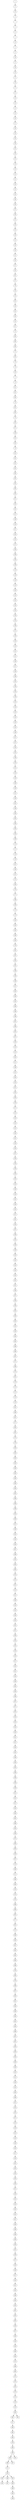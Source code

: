 digraph Gilbert_500_DFSRT {
1;0;13;4;7;5;11;2;14;3;9;19;8;16;15;6;10;17;21;25;20;12;23;26;27;28;24;34;29;42;30;32;18;33;35;31;39;22;43;46;38;37;36;41;40;55;49;52;59;56;51;50;57;45;61;47;79;44;53;65;48;64;69;54;67;72;60;66;68;71;63;76;70;58;77;74;81;82;89;73;62;80;75;83;87;100;85;86;78;101;95;92;84;98;93;94;88;96;91;99;90;107;109;120;97;102;112;117;104;106;105;108;113;118;119;110;103;115;122;124;125;116;114;136;111;130;135;123;131;121;139;127;126;138;132;129;134;128;142;144;155;143;150;153;146;157;137;145;152;148;133;141;154;140;166;156;151;158;161;149;163;162;160;165;164;168;174;171;178;176;167;159;147;172;183;170;177;186;180;175;173;194;184;185;169;193;179;181;187;182;191;188;190;198;197;200;206;192;208;196;199;201;209;202;207;195;210;213;205;211;189;212;204;214;221;225;203;219;217;215;220;224;222;240;231;218;234;237;228;216;226;230;235;233;238;229;232;236;223;227;241;244;247;248;242;249;239;250;245;254;243;253;252;251;246;257;259;256;262;260;263;255;258;264;265;268;266;267;271;269;274;261;278;273;272;270;276;281;286;287;277;282;291;275;279;283;295;300;293;289;285;290;280;294;302;288;309;296;304;306;297;299;292;318;284;307;298;315;303;305;314;312;301;313;321;308;316;310;326;323;322;311;328;324;325;319;320;327;333;331;334;339;355;329;336;337;317;332;343;335;345;340;341;347;330;342;349;344;353;348;346;356;338;351;352;357;350;364;362;366;354;358;372;365;363;359;367;376;368;371;369;360;370;374;373;396;380;381;377;361;375;398;383;387;392;382;390;388;378;385;379;386;397;393;391;384;389;395;402;405;399;407;401;403;400;394;406;408;423;412;426;410;404;409;411;414;415;427;413;416;422;418;428;433;417;419;431;425;424;420;430;421;429;432;434;435;442;447;458;438;448;450;443;441;439;437;440;446;457;444;451;453;436;445;454;461;455;462;456;467;466;449;459;468;464;473;469;465;472;475;452;470;474;476;479;460;463;477;480;482;484;478;494;490;489;488;471;493;485;492;486;487;495;498;496;483;499;497;491;481;1 -> 0;
0 -> 13;
13 -> 4;
4 -> 7;
7 -> 5;
5 -> 11;
11 -> 2;
2 -> 14;
14 -> 3;
3 -> 9;
9 -> 19;
19 -> 8;
8 -> 16;
16 -> 15;
15 -> 6;
6 -> 10;
10 -> 17;
17 -> 21;
21 -> 25;
25 -> 20;
20 -> 12;
12 -> 23;
23 -> 26;
26 -> 27;
27 -> 28;
28 -> 24;
24 -> 34;
34 -> 29;
29 -> 42;
42 -> 30;
30 -> 32;
32 -> 18;
18 -> 33;
33 -> 35;
35 -> 31;
31 -> 39;
39 -> 22;
22 -> 43;
43 -> 46;
46 -> 38;
38 -> 37;
37 -> 36;
36 -> 41;
41 -> 40;
40 -> 55;
55 -> 49;
49 -> 52;
52 -> 59;
59 -> 56;
56 -> 51;
51 -> 50;
50 -> 57;
57 -> 45;
45 -> 61;
61 -> 47;
47 -> 79;
79 -> 44;
44 -> 53;
53 -> 65;
65 -> 48;
48 -> 64;
64 -> 69;
69 -> 54;
54 -> 67;
67 -> 72;
72 -> 60;
60 -> 66;
66 -> 68;
68 -> 71;
71 -> 63;
63 -> 76;
76 -> 70;
70 -> 58;
58 -> 77;
77 -> 74;
74 -> 81;
81 -> 82;
82 -> 89;
89 -> 73;
73 -> 62;
62 -> 80;
80 -> 75;
75 -> 83;
83 -> 87;
87 -> 100;
100 -> 85;
85 -> 86;
86 -> 78;
78 -> 101;
101 -> 95;
95 -> 92;
92 -> 84;
84 -> 98;
98 -> 93;
93 -> 94;
94 -> 88;
88 -> 96;
96 -> 91;
91 -> 99;
99 -> 90;
90 -> 107;
107 -> 109;
109 -> 120;
120 -> 97;
97 -> 102;
102 -> 112;
112 -> 117;
117 -> 104;
104 -> 106;
106 -> 105;
105 -> 108;
108 -> 113;
113 -> 118;
118 -> 119;
119 -> 110;
110 -> 103;
103 -> 115;
115 -> 122;
122 -> 124;
124 -> 125;
125 -> 116;
116 -> 114;
114 -> 136;
136 -> 111;
111 -> 130;
130 -> 135;
135 -> 123;
123 -> 131;
131 -> 121;
121 -> 139;
139 -> 127;
127 -> 126;
126 -> 138;
138 -> 132;
132 -> 129;
129 -> 134;
134 -> 128;
128 -> 142;
142 -> 144;
144 -> 155;
155 -> 143;
143 -> 150;
150 -> 153;
153 -> 146;
146 -> 157;
157 -> 137;
137 -> 145;
145 -> 152;
152 -> 148;
148 -> 133;
133 -> 141;
141 -> 154;
154 -> 140;
140 -> 166;
166 -> 156;
156 -> 151;
151 -> 158;
158 -> 161;
161 -> 149;
149 -> 163;
163 -> 162;
162 -> 160;
160 -> 165;
165 -> 164;
164 -> 168;
168 -> 174;
174 -> 171;
171 -> 178;
178 -> 176;
176 -> 167;
167 -> 159;
159 -> 147;
147 -> 172;
172 -> 183;
183 -> 170;
170 -> 177;
177 -> 186;
186 -> 180;
180 -> 175;
175 -> 173;
173 -> 194;
194 -> 184;
184 -> 185;
185 -> 169;
169 -> 193;
193 -> 179;
179 -> 181;
181 -> 187;
187 -> 182;
182 -> 191;
191 -> 188;
188 -> 190;
190 -> 198;
198 -> 197;
197 -> 200;
200 -> 206;
206 -> 192;
192 -> 208;
208 -> 196;
196 -> 199;
199 -> 201;
201 -> 209;
209 -> 202;
202 -> 207;
207 -> 195;
195 -> 210;
210 -> 213;
213 -> 205;
205 -> 211;
211 -> 189;
189 -> 212;
212 -> 204;
204 -> 214;
214 -> 221;
221 -> 225;
225 -> 203;
203 -> 219;
219 -> 217;
217 -> 215;
215 -> 220;
220 -> 224;
224 -> 222;
222 -> 240;
240 -> 231;
231 -> 218;
218 -> 234;
234 -> 237;
237 -> 228;
228 -> 216;
216 -> 226;
226 -> 230;
230 -> 235;
235 -> 233;
233 -> 238;
238 -> 229;
229 -> 232;
232 -> 236;
236 -> 223;
223 -> 227;
227 -> 241;
241 -> 244;
244 -> 247;
247 -> 248;
248 -> 242;
242 -> 249;
249 -> 239;
239 -> 250;
250 -> 245;
245 -> 254;
254 -> 243;
243 -> 253;
253 -> 252;
252 -> 251;
251 -> 246;
246 -> 257;
257 -> 259;
259 -> 256;
256 -> 262;
262 -> 260;
260 -> 263;
263 -> 255;
255 -> 258;
258 -> 264;
264 -> 265;
265 -> 268;
268 -> 266;
266 -> 267;
267 -> 271;
271 -> 269;
269 -> 274;
274 -> 261;
261 -> 278;
278 -> 273;
273 -> 272;
272 -> 270;
270 -> 276;
276 -> 281;
281 -> 286;
286 -> 287;
287 -> 277;
277 -> 282;
282 -> 291;
291 -> 275;
275 -> 279;
279 -> 283;
283 -> 295;
295 -> 300;
300 -> 293;
293 -> 289;
289 -> 285;
285 -> 290;
290 -> 280;
280 -> 294;
294 -> 302;
302 -> 288;
288 -> 309;
309 -> 296;
296 -> 304;
304 -> 306;
306 -> 297;
297 -> 299;
299 -> 292;
292 -> 318;
318 -> 284;
284 -> 307;
307 -> 298;
298 -> 315;
315 -> 303;
303 -> 305;
305 -> 314;
314 -> 312;
312 -> 301;
301 -> 313;
313 -> 321;
321 -> 308;
308 -> 316;
316 -> 310;
310 -> 326;
326 -> 323;
323 -> 322;
322 -> 311;
311 -> 328;
328 -> 324;
324 -> 325;
325 -> 319;
319 -> 320;
320 -> 327;
327 -> 333;
333 -> 331;
331 -> 334;
334 -> 339;
339 -> 355;
355 -> 329;
329 -> 336;
336 -> 337;
337 -> 317;
317 -> 332;
332 -> 343;
343 -> 335;
335 -> 345;
345 -> 340;
340 -> 341;
341 -> 347;
347 -> 330;
330 -> 342;
342 -> 349;
349 -> 344;
344 -> 353;
353 -> 348;
348 -> 346;
346 -> 356;
356 -> 338;
338 -> 351;
351 -> 352;
352 -> 357;
357 -> 350;
350 -> 364;
364 -> 362;
362 -> 366;
366 -> 354;
354 -> 358;
358 -> 372;
372 -> 365;
365 -> 363;
363 -> 359;
359 -> 367;
367 -> 376;
376 -> 368;
368 -> 371;
371 -> 369;
369 -> 360;
360 -> 370;
370 -> 374;
374 -> 373;
373 -> 396;
396 -> 380;
380 -> 381;
381 -> 377;
377 -> 361;
361 -> 375;
375 -> 398;
398 -> 383;
383 -> 387;
387 -> 392;
392 -> 382;
382 -> 390;
390 -> 388;
388 -> 378;
378 -> 385;
385 -> 379;
379 -> 386;
386 -> 397;
397 -> 393;
393 -> 391;
391 -> 384;
384 -> 389;
389 -> 395;
395 -> 402;
402 -> 405;
405 -> 399;
399 -> 407;
407 -> 401;
401 -> 403;
403 -> 400;
400 -> 394;
394 -> 406;
406 -> 408;
408 -> 423;
423 -> 412;
412 -> 426;
426 -> 410;
410 -> 404;
404 -> 409;
409 -> 411;
411 -> 414;
414 -> 415;
415 -> 427;
427 -> 413;
413 -> 416;
416 -> 422;
422 -> 418;
418 -> 428;
428 -> 433;
433 -> 417;
417 -> 419;
419 -> 431;
431 -> 425;
425 -> 424;
424 -> 420;
420 -> 430;
430 -> 421;
421 -> 429;
429 -> 432;
432 -> 434;
434 -> 435;
435 -> 442;
442 -> 447;
447 -> 458;
458 -> 438;
438 -> 448;
448 -> 450;
450 -> 443;
443 -> 441;
441 -> 439;
439 -> 437;
437 -> 440;
440 -> 446;
446 -> 457;
457 -> 444;
444 -> 451;
451 -> 453;
453 -> 436;
436 -> 445;
445 -> 454;
454 -> 461;
461 -> 455;
455 -> 462;
462 -> 456;
456 -> 467;
467 -> 466;
466 -> 449;
449 -> 459;
459 -> 468;
468 -> 464;
464 -> 473;
473 -> 469;
469 -> 465;
465 -> 472;
472 -> 475;
475 -> 452;
452 -> 470;
470 -> 474;
474 -> 476;
476 -> 479;
479 -> 460;
460 -> 463;
463 -> 477;
477 -> 480;
480 -> 482;
482 -> 484;
484 -> 478;
478 -> 494;
494 -> 490;
490 -> 489;
489 -> 488;
488 -> 471;
471 -> 493;
493 -> 485;
485 -> 492;
493 -> 486;
486 -> 487;
493 -> 495;
495 -> 498;
498 -> 496;
496 -> 483;
483 -> 499;
489 -> 497;
490 -> 491;
460 -> 481;
}
